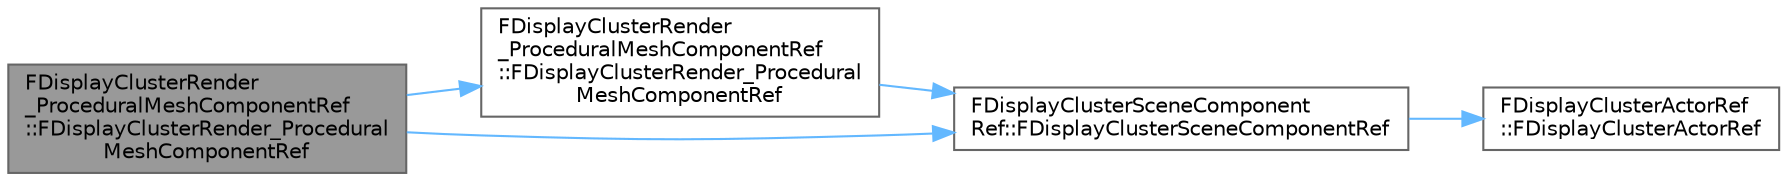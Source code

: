 digraph "FDisplayClusterRender_ProceduralMeshComponentRef::FDisplayClusterRender_ProceduralMeshComponentRef"
{
 // INTERACTIVE_SVG=YES
 // LATEX_PDF_SIZE
  bgcolor="transparent";
  edge [fontname=Helvetica,fontsize=10,labelfontname=Helvetica,labelfontsize=10];
  node [fontname=Helvetica,fontsize=10,shape=box,height=0.2,width=0.4];
  rankdir="LR";
  Node1 [id="Node000001",label="FDisplayClusterRender\l_ProceduralMeshComponentRef\l::FDisplayClusterRender_Procedural\lMeshComponentRef",height=0.2,width=0.4,color="gray40", fillcolor="grey60", style="filled", fontcolor="black",tooltip=" "];
  Node1 -> Node2 [id="edge1_Node000001_Node000002",color="steelblue1",style="solid",tooltip=" "];
  Node2 [id="Node000002",label="FDisplayClusterRender\l_ProceduralMeshComponentRef\l::FDisplayClusterRender_Procedural\lMeshComponentRef",height=0.2,width=0.4,color="grey40", fillcolor="white", style="filled",URL="$d0/dc5/classFDisplayClusterRender__ProceduralMeshComponentRef.html#a3715b46fb9eb9de310787d1c3b4293db",tooltip=" "];
  Node2 -> Node3 [id="edge2_Node000002_Node000003",color="steelblue1",style="solid",tooltip=" "];
  Node3 [id="Node000003",label="FDisplayClusterSceneComponent\lRef::FDisplayClusterSceneComponentRef",height=0.2,width=0.4,color="grey40", fillcolor="white", style="filled",URL="$d9/d84/classFDisplayClusterSceneComponentRef.html#a5d320dcf8019f7c3be7e0f09998d147d",tooltip=" "];
  Node3 -> Node4 [id="edge3_Node000003_Node000004",color="steelblue1",style="solid",tooltip=" "];
  Node4 [id="Node000004",label="FDisplayClusterActorRef\l::FDisplayClusterActorRef",height=0.2,width=0.4,color="grey40", fillcolor="white", style="filled",URL="$d2/dbd/classFDisplayClusterActorRef.html#a54317062bce46529069ab38039f2c445",tooltip=" "];
  Node1 -> Node3 [id="edge4_Node000001_Node000003",color="steelblue1",style="solid",tooltip=" "];
}
